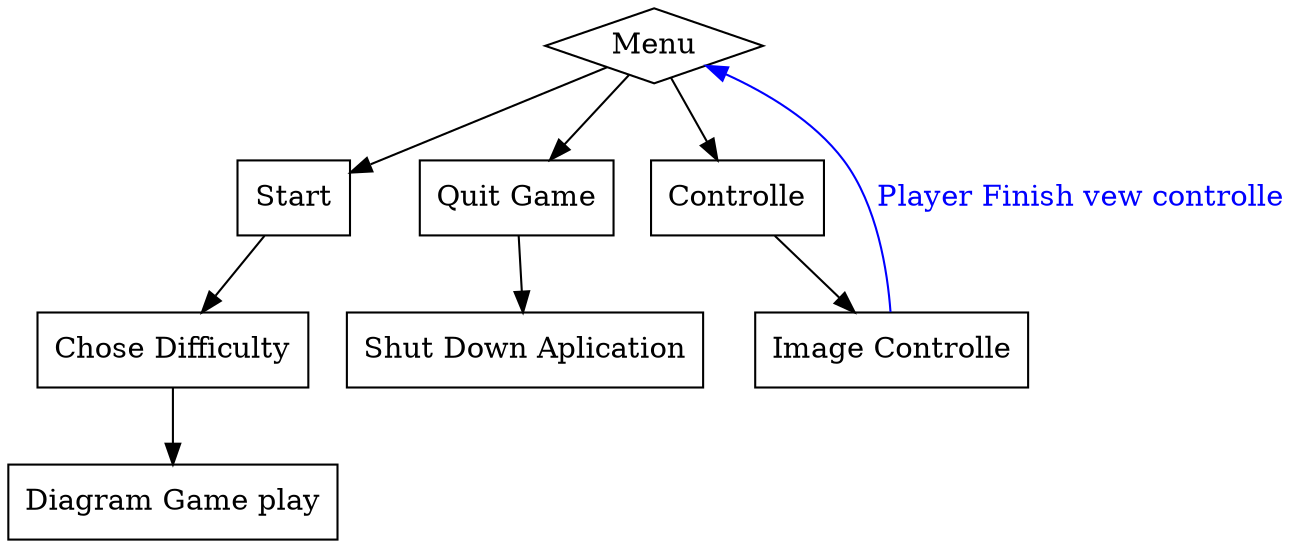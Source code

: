 digraph MyGraph {
    "Menu" [shape=diamond]
    "Start" [shape=box]
    "Controlle" [shape=box]
    "Quit Game" [shape=box]
    "Diagram Game play" [shape=box]
    "Image Controlle" [shape=box]
    "Shut Down Aplication" [shape=box]
    "Chose Difficulty" [shape=box]

    "Menu" -> "Start"
    "Menu" -> "Controlle"
    "Menu" -> "Quit Game"

    "Start" -> "Chose Difficulty" -> "Diagram Game play"
    "Controlle" -> "Image Controlle"
    "Image Controlle" -> "Menu" [label = "Player Finish vew controlle", color = blue, fontcolor = blue]
    "Quit Game" -> "Shut Down Aplication"
}